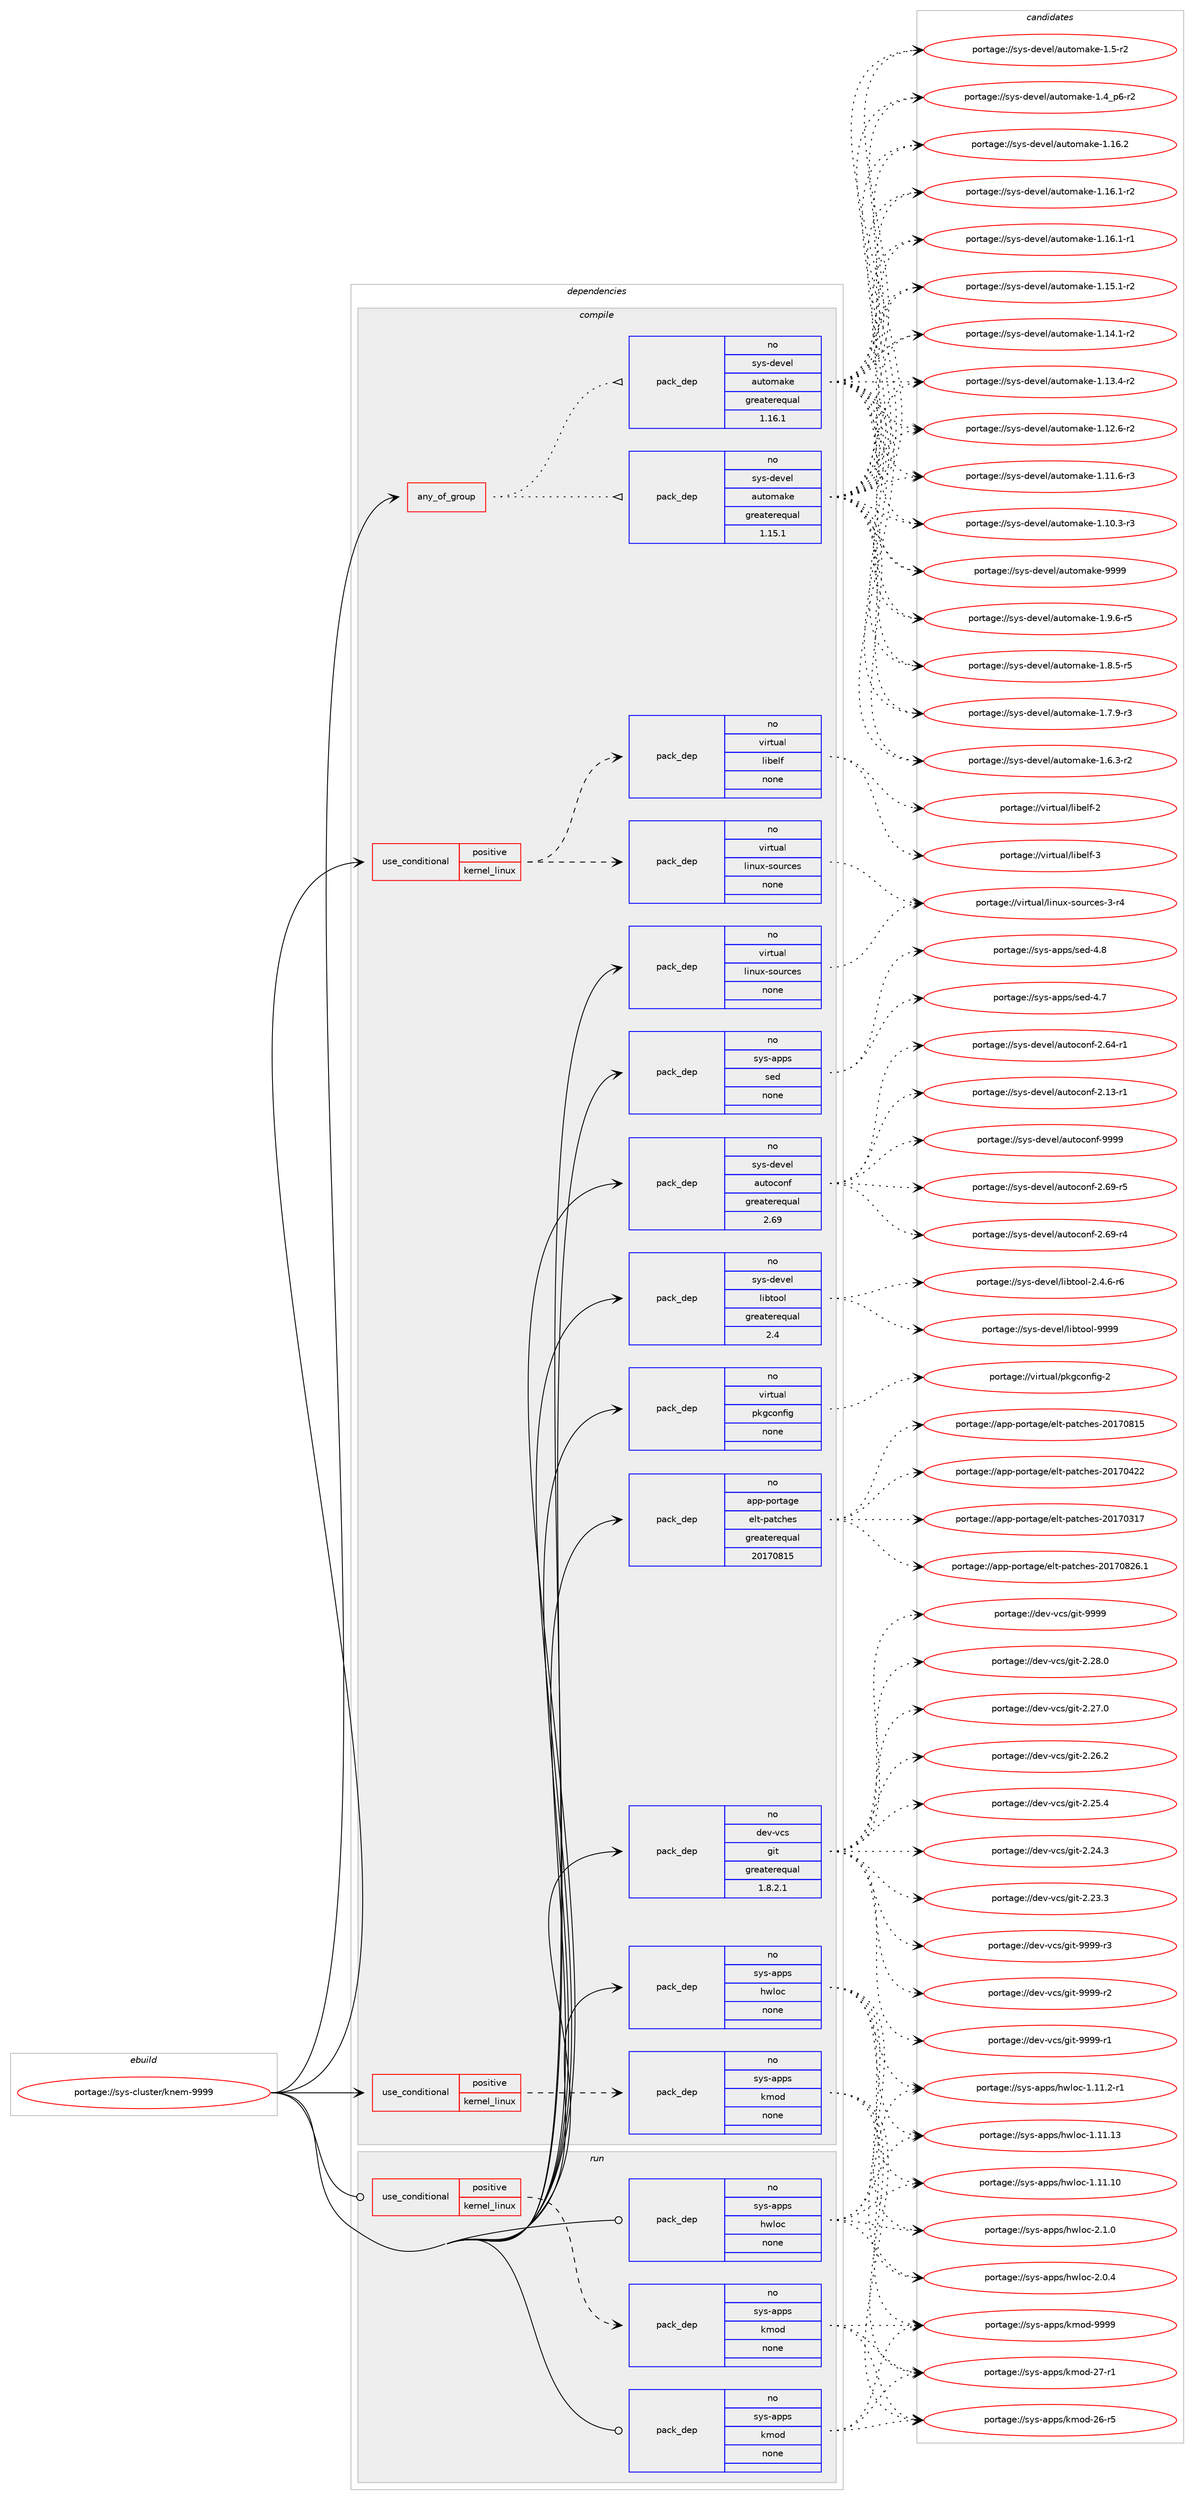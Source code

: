 digraph prolog {

# *************
# Graph options
# *************

newrank=true;
concentrate=true;
compound=true;
graph [rankdir=LR,fontname=Helvetica,fontsize=10,ranksep=1.5];#, ranksep=2.5, nodesep=0.2];
edge  [arrowhead=vee];
node  [fontname=Helvetica,fontsize=10];

# **********
# The ebuild
# **********

subgraph cluster_leftcol {
color=gray;
rank=same;
label=<<i>ebuild</i>>;
id [label="portage://sys-cluster/knem-9999", color=red, width=4, href="../sys-cluster/knem-9999.svg"];
}

# ****************
# The dependencies
# ****************

subgraph cluster_midcol {
color=gray;
label=<<i>dependencies</i>>;
subgraph cluster_compile {
fillcolor="#eeeeee";
style=filled;
label=<<i>compile</i>>;
subgraph any55 {
dependency2241 [label=<<TABLE BORDER="0" CELLBORDER="1" CELLSPACING="0" CELLPADDING="4"><TR><TD CELLPADDING="10">any_of_group</TD></TR></TABLE>>, shape=none, color=red];subgraph pack1941 {
dependency2242 [label=<<TABLE BORDER="0" CELLBORDER="1" CELLSPACING="0" CELLPADDING="4" WIDTH="220"><TR><TD ROWSPAN="6" CELLPADDING="30">pack_dep</TD></TR><TR><TD WIDTH="110">no</TD></TR><TR><TD>sys-devel</TD></TR><TR><TD>automake</TD></TR><TR><TD>greaterequal</TD></TR><TR><TD>1.16.1</TD></TR></TABLE>>, shape=none, color=blue];
}
dependency2241:e -> dependency2242:w [weight=20,style="dotted",arrowhead="oinv"];
subgraph pack1942 {
dependency2243 [label=<<TABLE BORDER="0" CELLBORDER="1" CELLSPACING="0" CELLPADDING="4" WIDTH="220"><TR><TD ROWSPAN="6" CELLPADDING="30">pack_dep</TD></TR><TR><TD WIDTH="110">no</TD></TR><TR><TD>sys-devel</TD></TR><TR><TD>automake</TD></TR><TR><TD>greaterequal</TD></TR><TR><TD>1.15.1</TD></TR></TABLE>>, shape=none, color=blue];
}
dependency2241:e -> dependency2243:w [weight=20,style="dotted",arrowhead="oinv"];
}
id:e -> dependency2241:w [weight=20,style="solid",arrowhead="vee"];
subgraph cond245 {
dependency2244 [label=<<TABLE BORDER="0" CELLBORDER="1" CELLSPACING="0" CELLPADDING="4"><TR><TD ROWSPAN="3" CELLPADDING="10">use_conditional</TD></TR><TR><TD>positive</TD></TR><TR><TD>kernel_linux</TD></TR></TABLE>>, shape=none, color=red];
subgraph pack1943 {
dependency2245 [label=<<TABLE BORDER="0" CELLBORDER="1" CELLSPACING="0" CELLPADDING="4" WIDTH="220"><TR><TD ROWSPAN="6" CELLPADDING="30">pack_dep</TD></TR><TR><TD WIDTH="110">no</TD></TR><TR><TD>sys-apps</TD></TR><TR><TD>kmod</TD></TR><TR><TD>none</TD></TR><TR><TD></TD></TR></TABLE>>, shape=none, color=blue];
}
dependency2244:e -> dependency2245:w [weight=20,style="dashed",arrowhead="vee"];
}
id:e -> dependency2244:w [weight=20,style="solid",arrowhead="vee"];
subgraph cond246 {
dependency2246 [label=<<TABLE BORDER="0" CELLBORDER="1" CELLSPACING="0" CELLPADDING="4"><TR><TD ROWSPAN="3" CELLPADDING="10">use_conditional</TD></TR><TR><TD>positive</TD></TR><TR><TD>kernel_linux</TD></TR></TABLE>>, shape=none, color=red];
subgraph pack1944 {
dependency2247 [label=<<TABLE BORDER="0" CELLBORDER="1" CELLSPACING="0" CELLPADDING="4" WIDTH="220"><TR><TD ROWSPAN="6" CELLPADDING="30">pack_dep</TD></TR><TR><TD WIDTH="110">no</TD></TR><TR><TD>virtual</TD></TR><TR><TD>linux-sources</TD></TR><TR><TD>none</TD></TR><TR><TD></TD></TR></TABLE>>, shape=none, color=blue];
}
dependency2246:e -> dependency2247:w [weight=20,style="dashed",arrowhead="vee"];
subgraph pack1945 {
dependency2248 [label=<<TABLE BORDER="0" CELLBORDER="1" CELLSPACING="0" CELLPADDING="4" WIDTH="220"><TR><TD ROWSPAN="6" CELLPADDING="30">pack_dep</TD></TR><TR><TD WIDTH="110">no</TD></TR><TR><TD>virtual</TD></TR><TR><TD>libelf</TD></TR><TR><TD>none</TD></TR><TR><TD></TD></TR></TABLE>>, shape=none, color=blue];
}
dependency2246:e -> dependency2248:w [weight=20,style="dashed",arrowhead="vee"];
}
id:e -> dependency2246:w [weight=20,style="solid",arrowhead="vee"];
subgraph pack1946 {
dependency2249 [label=<<TABLE BORDER="0" CELLBORDER="1" CELLSPACING="0" CELLPADDING="4" WIDTH="220"><TR><TD ROWSPAN="6" CELLPADDING="30">pack_dep</TD></TR><TR><TD WIDTH="110">no</TD></TR><TR><TD>app-portage</TD></TR><TR><TD>elt-patches</TD></TR><TR><TD>greaterequal</TD></TR><TR><TD>20170815</TD></TR></TABLE>>, shape=none, color=blue];
}
id:e -> dependency2249:w [weight=20,style="solid",arrowhead="vee"];
subgraph pack1947 {
dependency2250 [label=<<TABLE BORDER="0" CELLBORDER="1" CELLSPACING="0" CELLPADDING="4" WIDTH="220"><TR><TD ROWSPAN="6" CELLPADDING="30">pack_dep</TD></TR><TR><TD WIDTH="110">no</TD></TR><TR><TD>dev-vcs</TD></TR><TR><TD>git</TD></TR><TR><TD>greaterequal</TD></TR><TR><TD>1.8.2.1</TD></TR></TABLE>>, shape=none, color=blue];
}
id:e -> dependency2250:w [weight=20,style="solid",arrowhead="vee"];
subgraph pack1948 {
dependency2251 [label=<<TABLE BORDER="0" CELLBORDER="1" CELLSPACING="0" CELLPADDING="4" WIDTH="220"><TR><TD ROWSPAN="6" CELLPADDING="30">pack_dep</TD></TR><TR><TD WIDTH="110">no</TD></TR><TR><TD>sys-apps</TD></TR><TR><TD>hwloc</TD></TR><TR><TD>none</TD></TR><TR><TD></TD></TR></TABLE>>, shape=none, color=blue];
}
id:e -> dependency2251:w [weight=20,style="solid",arrowhead="vee"];
subgraph pack1949 {
dependency2252 [label=<<TABLE BORDER="0" CELLBORDER="1" CELLSPACING="0" CELLPADDING="4" WIDTH="220"><TR><TD ROWSPAN="6" CELLPADDING="30">pack_dep</TD></TR><TR><TD WIDTH="110">no</TD></TR><TR><TD>sys-apps</TD></TR><TR><TD>sed</TD></TR><TR><TD>none</TD></TR><TR><TD></TD></TR></TABLE>>, shape=none, color=blue];
}
id:e -> dependency2252:w [weight=20,style="solid",arrowhead="vee"];
subgraph pack1950 {
dependency2253 [label=<<TABLE BORDER="0" CELLBORDER="1" CELLSPACING="0" CELLPADDING="4" WIDTH="220"><TR><TD ROWSPAN="6" CELLPADDING="30">pack_dep</TD></TR><TR><TD WIDTH="110">no</TD></TR><TR><TD>sys-devel</TD></TR><TR><TD>autoconf</TD></TR><TR><TD>greaterequal</TD></TR><TR><TD>2.69</TD></TR></TABLE>>, shape=none, color=blue];
}
id:e -> dependency2253:w [weight=20,style="solid",arrowhead="vee"];
subgraph pack1951 {
dependency2254 [label=<<TABLE BORDER="0" CELLBORDER="1" CELLSPACING="0" CELLPADDING="4" WIDTH="220"><TR><TD ROWSPAN="6" CELLPADDING="30">pack_dep</TD></TR><TR><TD WIDTH="110">no</TD></TR><TR><TD>sys-devel</TD></TR><TR><TD>libtool</TD></TR><TR><TD>greaterequal</TD></TR><TR><TD>2.4</TD></TR></TABLE>>, shape=none, color=blue];
}
id:e -> dependency2254:w [weight=20,style="solid",arrowhead="vee"];
subgraph pack1952 {
dependency2255 [label=<<TABLE BORDER="0" CELLBORDER="1" CELLSPACING="0" CELLPADDING="4" WIDTH="220"><TR><TD ROWSPAN="6" CELLPADDING="30">pack_dep</TD></TR><TR><TD WIDTH="110">no</TD></TR><TR><TD>virtual</TD></TR><TR><TD>linux-sources</TD></TR><TR><TD>none</TD></TR><TR><TD></TD></TR></TABLE>>, shape=none, color=blue];
}
id:e -> dependency2255:w [weight=20,style="solid",arrowhead="vee"];
subgraph pack1953 {
dependency2256 [label=<<TABLE BORDER="0" CELLBORDER="1" CELLSPACING="0" CELLPADDING="4" WIDTH="220"><TR><TD ROWSPAN="6" CELLPADDING="30">pack_dep</TD></TR><TR><TD WIDTH="110">no</TD></TR><TR><TD>virtual</TD></TR><TR><TD>pkgconfig</TD></TR><TR><TD>none</TD></TR><TR><TD></TD></TR></TABLE>>, shape=none, color=blue];
}
id:e -> dependency2256:w [weight=20,style="solid",arrowhead="vee"];
}
subgraph cluster_compileandrun {
fillcolor="#eeeeee";
style=filled;
label=<<i>compile and run</i>>;
}
subgraph cluster_run {
fillcolor="#eeeeee";
style=filled;
label=<<i>run</i>>;
subgraph cond247 {
dependency2257 [label=<<TABLE BORDER="0" CELLBORDER="1" CELLSPACING="0" CELLPADDING="4"><TR><TD ROWSPAN="3" CELLPADDING="10">use_conditional</TD></TR><TR><TD>positive</TD></TR><TR><TD>kernel_linux</TD></TR></TABLE>>, shape=none, color=red];
subgraph pack1954 {
dependency2258 [label=<<TABLE BORDER="0" CELLBORDER="1" CELLSPACING="0" CELLPADDING="4" WIDTH="220"><TR><TD ROWSPAN="6" CELLPADDING="30">pack_dep</TD></TR><TR><TD WIDTH="110">no</TD></TR><TR><TD>sys-apps</TD></TR><TR><TD>kmod</TD></TR><TR><TD>none</TD></TR><TR><TD></TD></TR></TABLE>>, shape=none, color=blue];
}
dependency2257:e -> dependency2258:w [weight=20,style="dashed",arrowhead="vee"];
}
id:e -> dependency2257:w [weight=20,style="solid",arrowhead="odot"];
subgraph pack1955 {
dependency2259 [label=<<TABLE BORDER="0" CELLBORDER="1" CELLSPACING="0" CELLPADDING="4" WIDTH="220"><TR><TD ROWSPAN="6" CELLPADDING="30">pack_dep</TD></TR><TR><TD WIDTH="110">no</TD></TR><TR><TD>sys-apps</TD></TR><TR><TD>hwloc</TD></TR><TR><TD>none</TD></TR><TR><TD></TD></TR></TABLE>>, shape=none, color=blue];
}
id:e -> dependency2259:w [weight=20,style="solid",arrowhead="odot"];
subgraph pack1956 {
dependency2260 [label=<<TABLE BORDER="0" CELLBORDER="1" CELLSPACING="0" CELLPADDING="4" WIDTH="220"><TR><TD ROWSPAN="6" CELLPADDING="30">pack_dep</TD></TR><TR><TD WIDTH="110">no</TD></TR><TR><TD>sys-apps</TD></TR><TR><TD>kmod</TD></TR><TR><TD>none</TD></TR><TR><TD></TD></TR></TABLE>>, shape=none, color=blue];
}
id:e -> dependency2260:w [weight=20,style="solid",arrowhead="odot"];
}
}

# **************
# The candidates
# **************

subgraph cluster_choices {
rank=same;
color=gray;
label=<<i>candidates</i>>;

subgraph choice1941 {
color=black;
nodesep=1;
choice115121115451001011181011084797117116111109971071014557575757 [label="portage://sys-devel/automake-9999", color=red, width=4,href="../sys-devel/automake-9999.svg"];
choice115121115451001011181011084797117116111109971071014549465746544511453 [label="portage://sys-devel/automake-1.9.6-r5", color=red, width=4,href="../sys-devel/automake-1.9.6-r5.svg"];
choice115121115451001011181011084797117116111109971071014549465646534511453 [label="portage://sys-devel/automake-1.8.5-r5", color=red, width=4,href="../sys-devel/automake-1.8.5-r5.svg"];
choice115121115451001011181011084797117116111109971071014549465546574511451 [label="portage://sys-devel/automake-1.7.9-r3", color=red, width=4,href="../sys-devel/automake-1.7.9-r3.svg"];
choice115121115451001011181011084797117116111109971071014549465446514511450 [label="portage://sys-devel/automake-1.6.3-r2", color=red, width=4,href="../sys-devel/automake-1.6.3-r2.svg"];
choice11512111545100101118101108479711711611110997107101454946534511450 [label="portage://sys-devel/automake-1.5-r2", color=red, width=4,href="../sys-devel/automake-1.5-r2.svg"];
choice115121115451001011181011084797117116111109971071014549465295112544511450 [label="portage://sys-devel/automake-1.4_p6-r2", color=red, width=4,href="../sys-devel/automake-1.4_p6-r2.svg"];
choice1151211154510010111810110847971171161111099710710145494649544650 [label="portage://sys-devel/automake-1.16.2", color=red, width=4,href="../sys-devel/automake-1.16.2.svg"];
choice11512111545100101118101108479711711611110997107101454946495446494511450 [label="portage://sys-devel/automake-1.16.1-r2", color=red, width=4,href="../sys-devel/automake-1.16.1-r2.svg"];
choice11512111545100101118101108479711711611110997107101454946495446494511449 [label="portage://sys-devel/automake-1.16.1-r1", color=red, width=4,href="../sys-devel/automake-1.16.1-r1.svg"];
choice11512111545100101118101108479711711611110997107101454946495346494511450 [label="portage://sys-devel/automake-1.15.1-r2", color=red, width=4,href="../sys-devel/automake-1.15.1-r2.svg"];
choice11512111545100101118101108479711711611110997107101454946495246494511450 [label="portage://sys-devel/automake-1.14.1-r2", color=red, width=4,href="../sys-devel/automake-1.14.1-r2.svg"];
choice11512111545100101118101108479711711611110997107101454946495146524511450 [label="portage://sys-devel/automake-1.13.4-r2", color=red, width=4,href="../sys-devel/automake-1.13.4-r2.svg"];
choice11512111545100101118101108479711711611110997107101454946495046544511450 [label="portage://sys-devel/automake-1.12.6-r2", color=red, width=4,href="../sys-devel/automake-1.12.6-r2.svg"];
choice11512111545100101118101108479711711611110997107101454946494946544511451 [label="portage://sys-devel/automake-1.11.6-r3", color=red, width=4,href="../sys-devel/automake-1.11.6-r3.svg"];
choice11512111545100101118101108479711711611110997107101454946494846514511451 [label="portage://sys-devel/automake-1.10.3-r3", color=red, width=4,href="../sys-devel/automake-1.10.3-r3.svg"];
dependency2242:e -> choice115121115451001011181011084797117116111109971071014557575757:w [style=dotted,weight="100"];
dependency2242:e -> choice115121115451001011181011084797117116111109971071014549465746544511453:w [style=dotted,weight="100"];
dependency2242:e -> choice115121115451001011181011084797117116111109971071014549465646534511453:w [style=dotted,weight="100"];
dependency2242:e -> choice115121115451001011181011084797117116111109971071014549465546574511451:w [style=dotted,weight="100"];
dependency2242:e -> choice115121115451001011181011084797117116111109971071014549465446514511450:w [style=dotted,weight="100"];
dependency2242:e -> choice11512111545100101118101108479711711611110997107101454946534511450:w [style=dotted,weight="100"];
dependency2242:e -> choice115121115451001011181011084797117116111109971071014549465295112544511450:w [style=dotted,weight="100"];
dependency2242:e -> choice1151211154510010111810110847971171161111099710710145494649544650:w [style=dotted,weight="100"];
dependency2242:e -> choice11512111545100101118101108479711711611110997107101454946495446494511450:w [style=dotted,weight="100"];
dependency2242:e -> choice11512111545100101118101108479711711611110997107101454946495446494511449:w [style=dotted,weight="100"];
dependency2242:e -> choice11512111545100101118101108479711711611110997107101454946495346494511450:w [style=dotted,weight="100"];
dependency2242:e -> choice11512111545100101118101108479711711611110997107101454946495246494511450:w [style=dotted,weight="100"];
dependency2242:e -> choice11512111545100101118101108479711711611110997107101454946495146524511450:w [style=dotted,weight="100"];
dependency2242:e -> choice11512111545100101118101108479711711611110997107101454946495046544511450:w [style=dotted,weight="100"];
dependency2242:e -> choice11512111545100101118101108479711711611110997107101454946494946544511451:w [style=dotted,weight="100"];
dependency2242:e -> choice11512111545100101118101108479711711611110997107101454946494846514511451:w [style=dotted,weight="100"];
}
subgraph choice1942 {
color=black;
nodesep=1;
choice115121115451001011181011084797117116111109971071014557575757 [label="portage://sys-devel/automake-9999", color=red, width=4,href="../sys-devel/automake-9999.svg"];
choice115121115451001011181011084797117116111109971071014549465746544511453 [label="portage://sys-devel/automake-1.9.6-r5", color=red, width=4,href="../sys-devel/automake-1.9.6-r5.svg"];
choice115121115451001011181011084797117116111109971071014549465646534511453 [label="portage://sys-devel/automake-1.8.5-r5", color=red, width=4,href="../sys-devel/automake-1.8.5-r5.svg"];
choice115121115451001011181011084797117116111109971071014549465546574511451 [label="portage://sys-devel/automake-1.7.9-r3", color=red, width=4,href="../sys-devel/automake-1.7.9-r3.svg"];
choice115121115451001011181011084797117116111109971071014549465446514511450 [label="portage://sys-devel/automake-1.6.3-r2", color=red, width=4,href="../sys-devel/automake-1.6.3-r2.svg"];
choice11512111545100101118101108479711711611110997107101454946534511450 [label="portage://sys-devel/automake-1.5-r2", color=red, width=4,href="../sys-devel/automake-1.5-r2.svg"];
choice115121115451001011181011084797117116111109971071014549465295112544511450 [label="portage://sys-devel/automake-1.4_p6-r2", color=red, width=4,href="../sys-devel/automake-1.4_p6-r2.svg"];
choice1151211154510010111810110847971171161111099710710145494649544650 [label="portage://sys-devel/automake-1.16.2", color=red, width=4,href="../sys-devel/automake-1.16.2.svg"];
choice11512111545100101118101108479711711611110997107101454946495446494511450 [label="portage://sys-devel/automake-1.16.1-r2", color=red, width=4,href="../sys-devel/automake-1.16.1-r2.svg"];
choice11512111545100101118101108479711711611110997107101454946495446494511449 [label="portage://sys-devel/automake-1.16.1-r1", color=red, width=4,href="../sys-devel/automake-1.16.1-r1.svg"];
choice11512111545100101118101108479711711611110997107101454946495346494511450 [label="portage://sys-devel/automake-1.15.1-r2", color=red, width=4,href="../sys-devel/automake-1.15.1-r2.svg"];
choice11512111545100101118101108479711711611110997107101454946495246494511450 [label="portage://sys-devel/automake-1.14.1-r2", color=red, width=4,href="../sys-devel/automake-1.14.1-r2.svg"];
choice11512111545100101118101108479711711611110997107101454946495146524511450 [label="portage://sys-devel/automake-1.13.4-r2", color=red, width=4,href="../sys-devel/automake-1.13.4-r2.svg"];
choice11512111545100101118101108479711711611110997107101454946495046544511450 [label="portage://sys-devel/automake-1.12.6-r2", color=red, width=4,href="../sys-devel/automake-1.12.6-r2.svg"];
choice11512111545100101118101108479711711611110997107101454946494946544511451 [label="portage://sys-devel/automake-1.11.6-r3", color=red, width=4,href="../sys-devel/automake-1.11.6-r3.svg"];
choice11512111545100101118101108479711711611110997107101454946494846514511451 [label="portage://sys-devel/automake-1.10.3-r3", color=red, width=4,href="../sys-devel/automake-1.10.3-r3.svg"];
dependency2243:e -> choice115121115451001011181011084797117116111109971071014557575757:w [style=dotted,weight="100"];
dependency2243:e -> choice115121115451001011181011084797117116111109971071014549465746544511453:w [style=dotted,weight="100"];
dependency2243:e -> choice115121115451001011181011084797117116111109971071014549465646534511453:w [style=dotted,weight="100"];
dependency2243:e -> choice115121115451001011181011084797117116111109971071014549465546574511451:w [style=dotted,weight="100"];
dependency2243:e -> choice115121115451001011181011084797117116111109971071014549465446514511450:w [style=dotted,weight="100"];
dependency2243:e -> choice11512111545100101118101108479711711611110997107101454946534511450:w [style=dotted,weight="100"];
dependency2243:e -> choice115121115451001011181011084797117116111109971071014549465295112544511450:w [style=dotted,weight="100"];
dependency2243:e -> choice1151211154510010111810110847971171161111099710710145494649544650:w [style=dotted,weight="100"];
dependency2243:e -> choice11512111545100101118101108479711711611110997107101454946495446494511450:w [style=dotted,weight="100"];
dependency2243:e -> choice11512111545100101118101108479711711611110997107101454946495446494511449:w [style=dotted,weight="100"];
dependency2243:e -> choice11512111545100101118101108479711711611110997107101454946495346494511450:w [style=dotted,weight="100"];
dependency2243:e -> choice11512111545100101118101108479711711611110997107101454946495246494511450:w [style=dotted,weight="100"];
dependency2243:e -> choice11512111545100101118101108479711711611110997107101454946495146524511450:w [style=dotted,weight="100"];
dependency2243:e -> choice11512111545100101118101108479711711611110997107101454946495046544511450:w [style=dotted,weight="100"];
dependency2243:e -> choice11512111545100101118101108479711711611110997107101454946494946544511451:w [style=dotted,weight="100"];
dependency2243:e -> choice11512111545100101118101108479711711611110997107101454946494846514511451:w [style=dotted,weight="100"];
}
subgraph choice1943 {
color=black;
nodesep=1;
choice1151211154597112112115471071091111004557575757 [label="portage://sys-apps/kmod-9999", color=red, width=4,href="../sys-apps/kmod-9999.svg"];
choice1151211154597112112115471071091111004550554511449 [label="portage://sys-apps/kmod-27-r1", color=red, width=4,href="../sys-apps/kmod-27-r1.svg"];
choice1151211154597112112115471071091111004550544511453 [label="portage://sys-apps/kmod-26-r5", color=red, width=4,href="../sys-apps/kmod-26-r5.svg"];
dependency2245:e -> choice1151211154597112112115471071091111004557575757:w [style=dotted,weight="100"];
dependency2245:e -> choice1151211154597112112115471071091111004550554511449:w [style=dotted,weight="100"];
dependency2245:e -> choice1151211154597112112115471071091111004550544511453:w [style=dotted,weight="100"];
}
subgraph choice1944 {
color=black;
nodesep=1;
choice1181051141161179710847108105110117120451151111171149910111545514511452 [label="portage://virtual/linux-sources-3-r4", color=red, width=4,href="../virtual/linux-sources-3-r4.svg"];
dependency2247:e -> choice1181051141161179710847108105110117120451151111171149910111545514511452:w [style=dotted,weight="100"];
}
subgraph choice1945 {
color=black;
nodesep=1;
choice1181051141161179710847108105981011081024551 [label="portage://virtual/libelf-3", color=red, width=4,href="../virtual/libelf-3.svg"];
choice1181051141161179710847108105981011081024550 [label="portage://virtual/libelf-2", color=red, width=4,href="../virtual/libelf-2.svg"];
dependency2248:e -> choice1181051141161179710847108105981011081024551:w [style=dotted,weight="100"];
dependency2248:e -> choice1181051141161179710847108105981011081024550:w [style=dotted,weight="100"];
}
subgraph choice1946 {
color=black;
nodesep=1;
choice971121124511211111411697103101471011081164511297116991041011154550484955485650544649 [label="portage://app-portage/elt-patches-20170826.1", color=red, width=4,href="../app-portage/elt-patches-20170826.1.svg"];
choice97112112451121111141169710310147101108116451129711699104101115455048495548564953 [label="portage://app-portage/elt-patches-20170815", color=red, width=4,href="../app-portage/elt-patches-20170815.svg"];
choice97112112451121111141169710310147101108116451129711699104101115455048495548525050 [label="portage://app-portage/elt-patches-20170422", color=red, width=4,href="../app-portage/elt-patches-20170422.svg"];
choice97112112451121111141169710310147101108116451129711699104101115455048495548514955 [label="portage://app-portage/elt-patches-20170317", color=red, width=4,href="../app-portage/elt-patches-20170317.svg"];
dependency2249:e -> choice971121124511211111411697103101471011081164511297116991041011154550484955485650544649:w [style=dotted,weight="100"];
dependency2249:e -> choice97112112451121111141169710310147101108116451129711699104101115455048495548564953:w [style=dotted,weight="100"];
dependency2249:e -> choice97112112451121111141169710310147101108116451129711699104101115455048495548525050:w [style=dotted,weight="100"];
dependency2249:e -> choice97112112451121111141169710310147101108116451129711699104101115455048495548514955:w [style=dotted,weight="100"];
}
subgraph choice1947 {
color=black;
nodesep=1;
choice10010111845118991154710310511645575757574511451 [label="portage://dev-vcs/git-9999-r3", color=red, width=4,href="../dev-vcs/git-9999-r3.svg"];
choice10010111845118991154710310511645575757574511450 [label="portage://dev-vcs/git-9999-r2", color=red, width=4,href="../dev-vcs/git-9999-r2.svg"];
choice10010111845118991154710310511645575757574511449 [label="portage://dev-vcs/git-9999-r1", color=red, width=4,href="../dev-vcs/git-9999-r1.svg"];
choice1001011184511899115471031051164557575757 [label="portage://dev-vcs/git-9999", color=red, width=4,href="../dev-vcs/git-9999.svg"];
choice10010111845118991154710310511645504650564648 [label="portage://dev-vcs/git-2.28.0", color=red, width=4,href="../dev-vcs/git-2.28.0.svg"];
choice10010111845118991154710310511645504650554648 [label="portage://dev-vcs/git-2.27.0", color=red, width=4,href="../dev-vcs/git-2.27.0.svg"];
choice10010111845118991154710310511645504650544650 [label="portage://dev-vcs/git-2.26.2", color=red, width=4,href="../dev-vcs/git-2.26.2.svg"];
choice10010111845118991154710310511645504650534652 [label="portage://dev-vcs/git-2.25.4", color=red, width=4,href="../dev-vcs/git-2.25.4.svg"];
choice10010111845118991154710310511645504650524651 [label="portage://dev-vcs/git-2.24.3", color=red, width=4,href="../dev-vcs/git-2.24.3.svg"];
choice10010111845118991154710310511645504650514651 [label="portage://dev-vcs/git-2.23.3", color=red, width=4,href="../dev-vcs/git-2.23.3.svg"];
dependency2250:e -> choice10010111845118991154710310511645575757574511451:w [style=dotted,weight="100"];
dependency2250:e -> choice10010111845118991154710310511645575757574511450:w [style=dotted,weight="100"];
dependency2250:e -> choice10010111845118991154710310511645575757574511449:w [style=dotted,weight="100"];
dependency2250:e -> choice1001011184511899115471031051164557575757:w [style=dotted,weight="100"];
dependency2250:e -> choice10010111845118991154710310511645504650564648:w [style=dotted,weight="100"];
dependency2250:e -> choice10010111845118991154710310511645504650554648:w [style=dotted,weight="100"];
dependency2250:e -> choice10010111845118991154710310511645504650544650:w [style=dotted,weight="100"];
dependency2250:e -> choice10010111845118991154710310511645504650534652:w [style=dotted,weight="100"];
dependency2250:e -> choice10010111845118991154710310511645504650524651:w [style=dotted,weight="100"];
dependency2250:e -> choice10010111845118991154710310511645504650514651:w [style=dotted,weight="100"];
}
subgraph choice1948 {
color=black;
nodesep=1;
choice11512111545971121121154710411910811199455046494648 [label="portage://sys-apps/hwloc-2.1.0", color=red, width=4,href="../sys-apps/hwloc-2.1.0.svg"];
choice11512111545971121121154710411910811199455046484652 [label="portage://sys-apps/hwloc-2.0.4", color=red, width=4,href="../sys-apps/hwloc-2.0.4.svg"];
choice11512111545971121121154710411910811199454946494946504511449 [label="portage://sys-apps/hwloc-1.11.2-r1", color=red, width=4,href="../sys-apps/hwloc-1.11.2-r1.svg"];
choice115121115459711211211547104119108111994549464949464951 [label="portage://sys-apps/hwloc-1.11.13", color=red, width=4,href="../sys-apps/hwloc-1.11.13.svg"];
choice115121115459711211211547104119108111994549464949464948 [label="portage://sys-apps/hwloc-1.11.10", color=red, width=4,href="../sys-apps/hwloc-1.11.10.svg"];
dependency2251:e -> choice11512111545971121121154710411910811199455046494648:w [style=dotted,weight="100"];
dependency2251:e -> choice11512111545971121121154710411910811199455046484652:w [style=dotted,weight="100"];
dependency2251:e -> choice11512111545971121121154710411910811199454946494946504511449:w [style=dotted,weight="100"];
dependency2251:e -> choice115121115459711211211547104119108111994549464949464951:w [style=dotted,weight="100"];
dependency2251:e -> choice115121115459711211211547104119108111994549464949464948:w [style=dotted,weight="100"];
}
subgraph choice1949 {
color=black;
nodesep=1;
choice11512111545971121121154711510110045524656 [label="portage://sys-apps/sed-4.8", color=red, width=4,href="../sys-apps/sed-4.8.svg"];
choice11512111545971121121154711510110045524655 [label="portage://sys-apps/sed-4.7", color=red, width=4,href="../sys-apps/sed-4.7.svg"];
dependency2252:e -> choice11512111545971121121154711510110045524656:w [style=dotted,weight="100"];
dependency2252:e -> choice11512111545971121121154711510110045524655:w [style=dotted,weight="100"];
}
subgraph choice1950 {
color=black;
nodesep=1;
choice115121115451001011181011084797117116111991111101024557575757 [label="portage://sys-devel/autoconf-9999", color=red, width=4,href="../sys-devel/autoconf-9999.svg"];
choice1151211154510010111810110847971171161119911111010245504654574511453 [label="portage://sys-devel/autoconf-2.69-r5", color=red, width=4,href="../sys-devel/autoconf-2.69-r5.svg"];
choice1151211154510010111810110847971171161119911111010245504654574511452 [label="portage://sys-devel/autoconf-2.69-r4", color=red, width=4,href="../sys-devel/autoconf-2.69-r4.svg"];
choice1151211154510010111810110847971171161119911111010245504654524511449 [label="portage://sys-devel/autoconf-2.64-r1", color=red, width=4,href="../sys-devel/autoconf-2.64-r1.svg"];
choice1151211154510010111810110847971171161119911111010245504649514511449 [label="portage://sys-devel/autoconf-2.13-r1", color=red, width=4,href="../sys-devel/autoconf-2.13-r1.svg"];
dependency2253:e -> choice115121115451001011181011084797117116111991111101024557575757:w [style=dotted,weight="100"];
dependency2253:e -> choice1151211154510010111810110847971171161119911111010245504654574511453:w [style=dotted,weight="100"];
dependency2253:e -> choice1151211154510010111810110847971171161119911111010245504654574511452:w [style=dotted,weight="100"];
dependency2253:e -> choice1151211154510010111810110847971171161119911111010245504654524511449:w [style=dotted,weight="100"];
dependency2253:e -> choice1151211154510010111810110847971171161119911111010245504649514511449:w [style=dotted,weight="100"];
}
subgraph choice1951 {
color=black;
nodesep=1;
choice1151211154510010111810110847108105981161111111084557575757 [label="portage://sys-devel/libtool-9999", color=red, width=4,href="../sys-devel/libtool-9999.svg"];
choice1151211154510010111810110847108105981161111111084550465246544511454 [label="portage://sys-devel/libtool-2.4.6-r6", color=red, width=4,href="../sys-devel/libtool-2.4.6-r6.svg"];
dependency2254:e -> choice1151211154510010111810110847108105981161111111084557575757:w [style=dotted,weight="100"];
dependency2254:e -> choice1151211154510010111810110847108105981161111111084550465246544511454:w [style=dotted,weight="100"];
}
subgraph choice1952 {
color=black;
nodesep=1;
choice1181051141161179710847108105110117120451151111171149910111545514511452 [label="portage://virtual/linux-sources-3-r4", color=red, width=4,href="../virtual/linux-sources-3-r4.svg"];
dependency2255:e -> choice1181051141161179710847108105110117120451151111171149910111545514511452:w [style=dotted,weight="100"];
}
subgraph choice1953 {
color=black;
nodesep=1;
choice1181051141161179710847112107103991111101021051034550 [label="portage://virtual/pkgconfig-2", color=red, width=4,href="../virtual/pkgconfig-2.svg"];
dependency2256:e -> choice1181051141161179710847112107103991111101021051034550:w [style=dotted,weight="100"];
}
subgraph choice1954 {
color=black;
nodesep=1;
choice1151211154597112112115471071091111004557575757 [label="portage://sys-apps/kmod-9999", color=red, width=4,href="../sys-apps/kmod-9999.svg"];
choice1151211154597112112115471071091111004550554511449 [label="portage://sys-apps/kmod-27-r1", color=red, width=4,href="../sys-apps/kmod-27-r1.svg"];
choice1151211154597112112115471071091111004550544511453 [label="portage://sys-apps/kmod-26-r5", color=red, width=4,href="../sys-apps/kmod-26-r5.svg"];
dependency2258:e -> choice1151211154597112112115471071091111004557575757:w [style=dotted,weight="100"];
dependency2258:e -> choice1151211154597112112115471071091111004550554511449:w [style=dotted,weight="100"];
dependency2258:e -> choice1151211154597112112115471071091111004550544511453:w [style=dotted,weight="100"];
}
subgraph choice1955 {
color=black;
nodesep=1;
choice11512111545971121121154710411910811199455046494648 [label="portage://sys-apps/hwloc-2.1.0", color=red, width=4,href="../sys-apps/hwloc-2.1.0.svg"];
choice11512111545971121121154710411910811199455046484652 [label="portage://sys-apps/hwloc-2.0.4", color=red, width=4,href="../sys-apps/hwloc-2.0.4.svg"];
choice11512111545971121121154710411910811199454946494946504511449 [label="portage://sys-apps/hwloc-1.11.2-r1", color=red, width=4,href="../sys-apps/hwloc-1.11.2-r1.svg"];
choice115121115459711211211547104119108111994549464949464951 [label="portage://sys-apps/hwloc-1.11.13", color=red, width=4,href="../sys-apps/hwloc-1.11.13.svg"];
choice115121115459711211211547104119108111994549464949464948 [label="portage://sys-apps/hwloc-1.11.10", color=red, width=4,href="../sys-apps/hwloc-1.11.10.svg"];
dependency2259:e -> choice11512111545971121121154710411910811199455046494648:w [style=dotted,weight="100"];
dependency2259:e -> choice11512111545971121121154710411910811199455046484652:w [style=dotted,weight="100"];
dependency2259:e -> choice11512111545971121121154710411910811199454946494946504511449:w [style=dotted,weight="100"];
dependency2259:e -> choice115121115459711211211547104119108111994549464949464951:w [style=dotted,weight="100"];
dependency2259:e -> choice115121115459711211211547104119108111994549464949464948:w [style=dotted,weight="100"];
}
subgraph choice1956 {
color=black;
nodesep=1;
choice1151211154597112112115471071091111004557575757 [label="portage://sys-apps/kmod-9999", color=red, width=4,href="../sys-apps/kmod-9999.svg"];
choice1151211154597112112115471071091111004550554511449 [label="portage://sys-apps/kmod-27-r1", color=red, width=4,href="../sys-apps/kmod-27-r1.svg"];
choice1151211154597112112115471071091111004550544511453 [label="portage://sys-apps/kmod-26-r5", color=red, width=4,href="../sys-apps/kmod-26-r5.svg"];
dependency2260:e -> choice1151211154597112112115471071091111004557575757:w [style=dotted,weight="100"];
dependency2260:e -> choice1151211154597112112115471071091111004550554511449:w [style=dotted,weight="100"];
dependency2260:e -> choice1151211154597112112115471071091111004550544511453:w [style=dotted,weight="100"];
}
}

}
